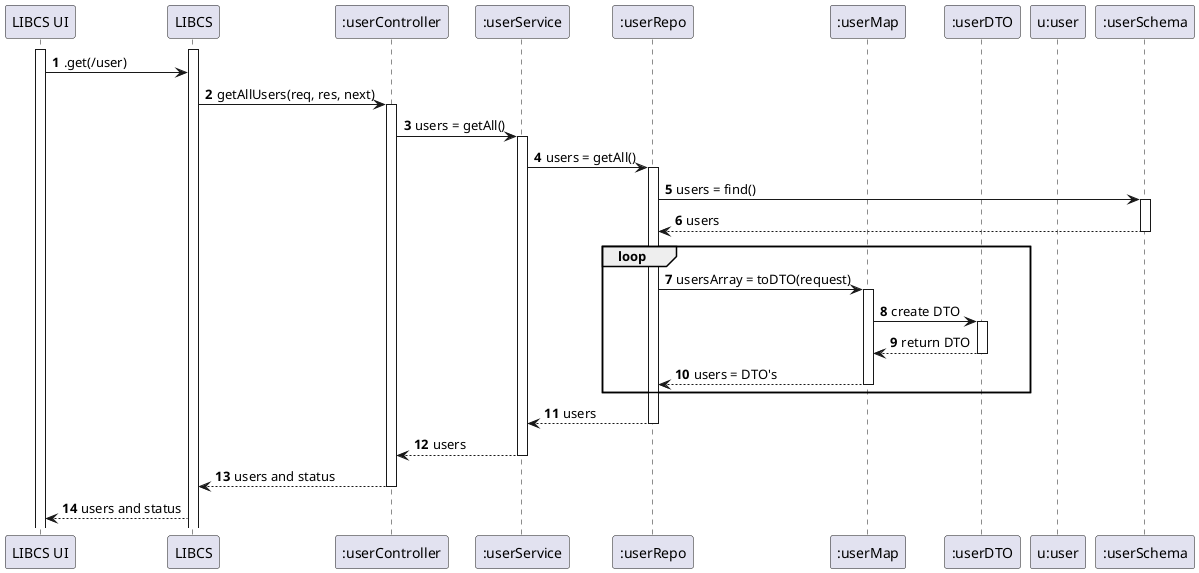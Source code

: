 @startuml

autonumber
participant "LIBCS UI" as UI
participant "LIBCS" as API
participant ":userController" as BC
participant ":userService" as BS
participant ":userRepo" as BR
participant ":userMap" as BM
participant ":userDTO" as DTO
participant "u:user" as B
participant ":userSchema" as BSchema


activate UI
activate API
UI -> API : .get(/user)
API -> BC : getAllUsers(req, res, next)
activate BC
BC -> BS : users = getAll()
activate BS
BS -> BR : users = getAll()
activate BR
BR -> BSchema : users = find()
activate BSchema
BSchema --> BR : users
deactivate BSchema
loop
BR -> BM : usersArray = toDTO(request)
activate BM
BM -> DTO : create DTO
activate DTO
BM <-- DTO : return DTO
deactivate DTO
BR <-- BM : users = DTO's
deactivate BM
end
BR --> BS : users
deactivate BR
BS --> BC : users
deactivate BS
BC --> API : users and status
deactivate BC
API --> UI : users and status


@enduml